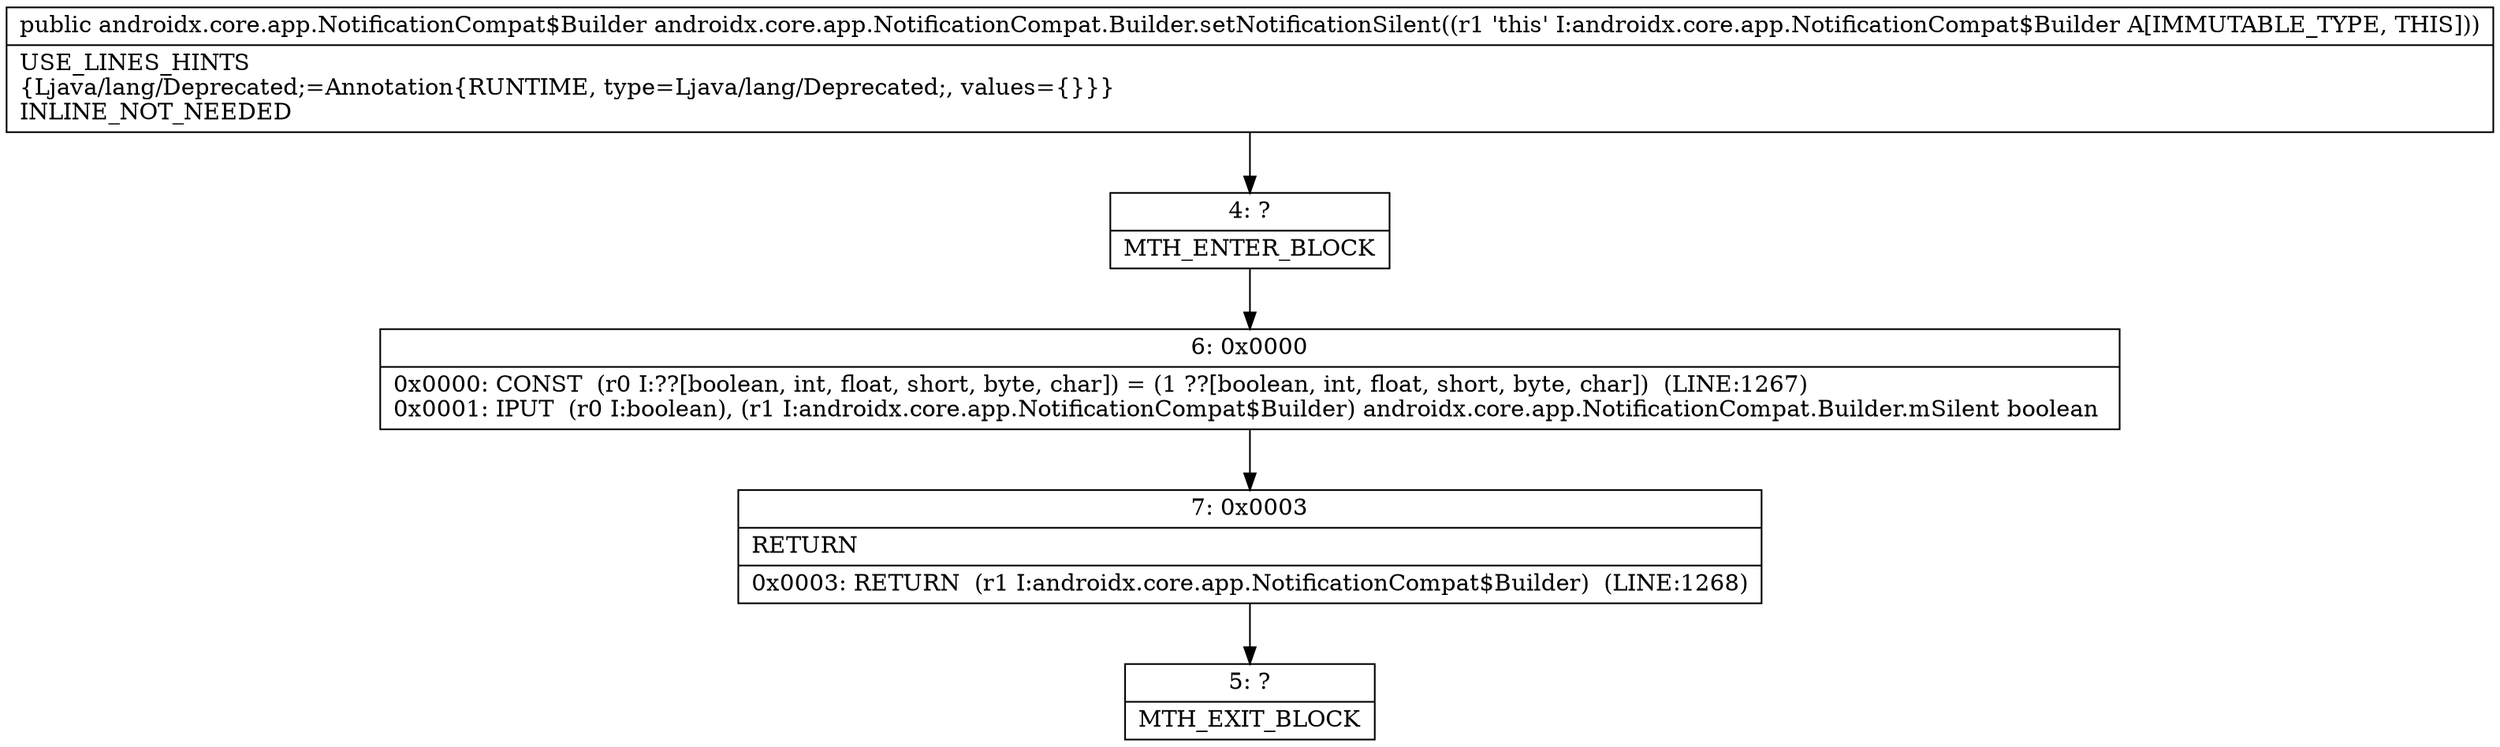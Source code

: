 digraph "CFG forandroidx.core.app.NotificationCompat.Builder.setNotificationSilent()Landroidx\/core\/app\/NotificationCompat$Builder;" {
Node_4 [shape=record,label="{4\:\ ?|MTH_ENTER_BLOCK\l}"];
Node_6 [shape=record,label="{6\:\ 0x0000|0x0000: CONST  (r0 I:??[boolean, int, float, short, byte, char]) = (1 ??[boolean, int, float, short, byte, char])  (LINE:1267)\l0x0001: IPUT  (r0 I:boolean), (r1 I:androidx.core.app.NotificationCompat$Builder) androidx.core.app.NotificationCompat.Builder.mSilent boolean \l}"];
Node_7 [shape=record,label="{7\:\ 0x0003|RETURN\l|0x0003: RETURN  (r1 I:androidx.core.app.NotificationCompat$Builder)  (LINE:1268)\l}"];
Node_5 [shape=record,label="{5\:\ ?|MTH_EXIT_BLOCK\l}"];
MethodNode[shape=record,label="{public androidx.core.app.NotificationCompat$Builder androidx.core.app.NotificationCompat.Builder.setNotificationSilent((r1 'this' I:androidx.core.app.NotificationCompat$Builder A[IMMUTABLE_TYPE, THIS]))  | USE_LINES_HINTS\l\{Ljava\/lang\/Deprecated;=Annotation\{RUNTIME, type=Ljava\/lang\/Deprecated;, values=\{\}\}\}\lINLINE_NOT_NEEDED\l}"];
MethodNode -> Node_4;Node_4 -> Node_6;
Node_6 -> Node_7;
Node_7 -> Node_5;
}

